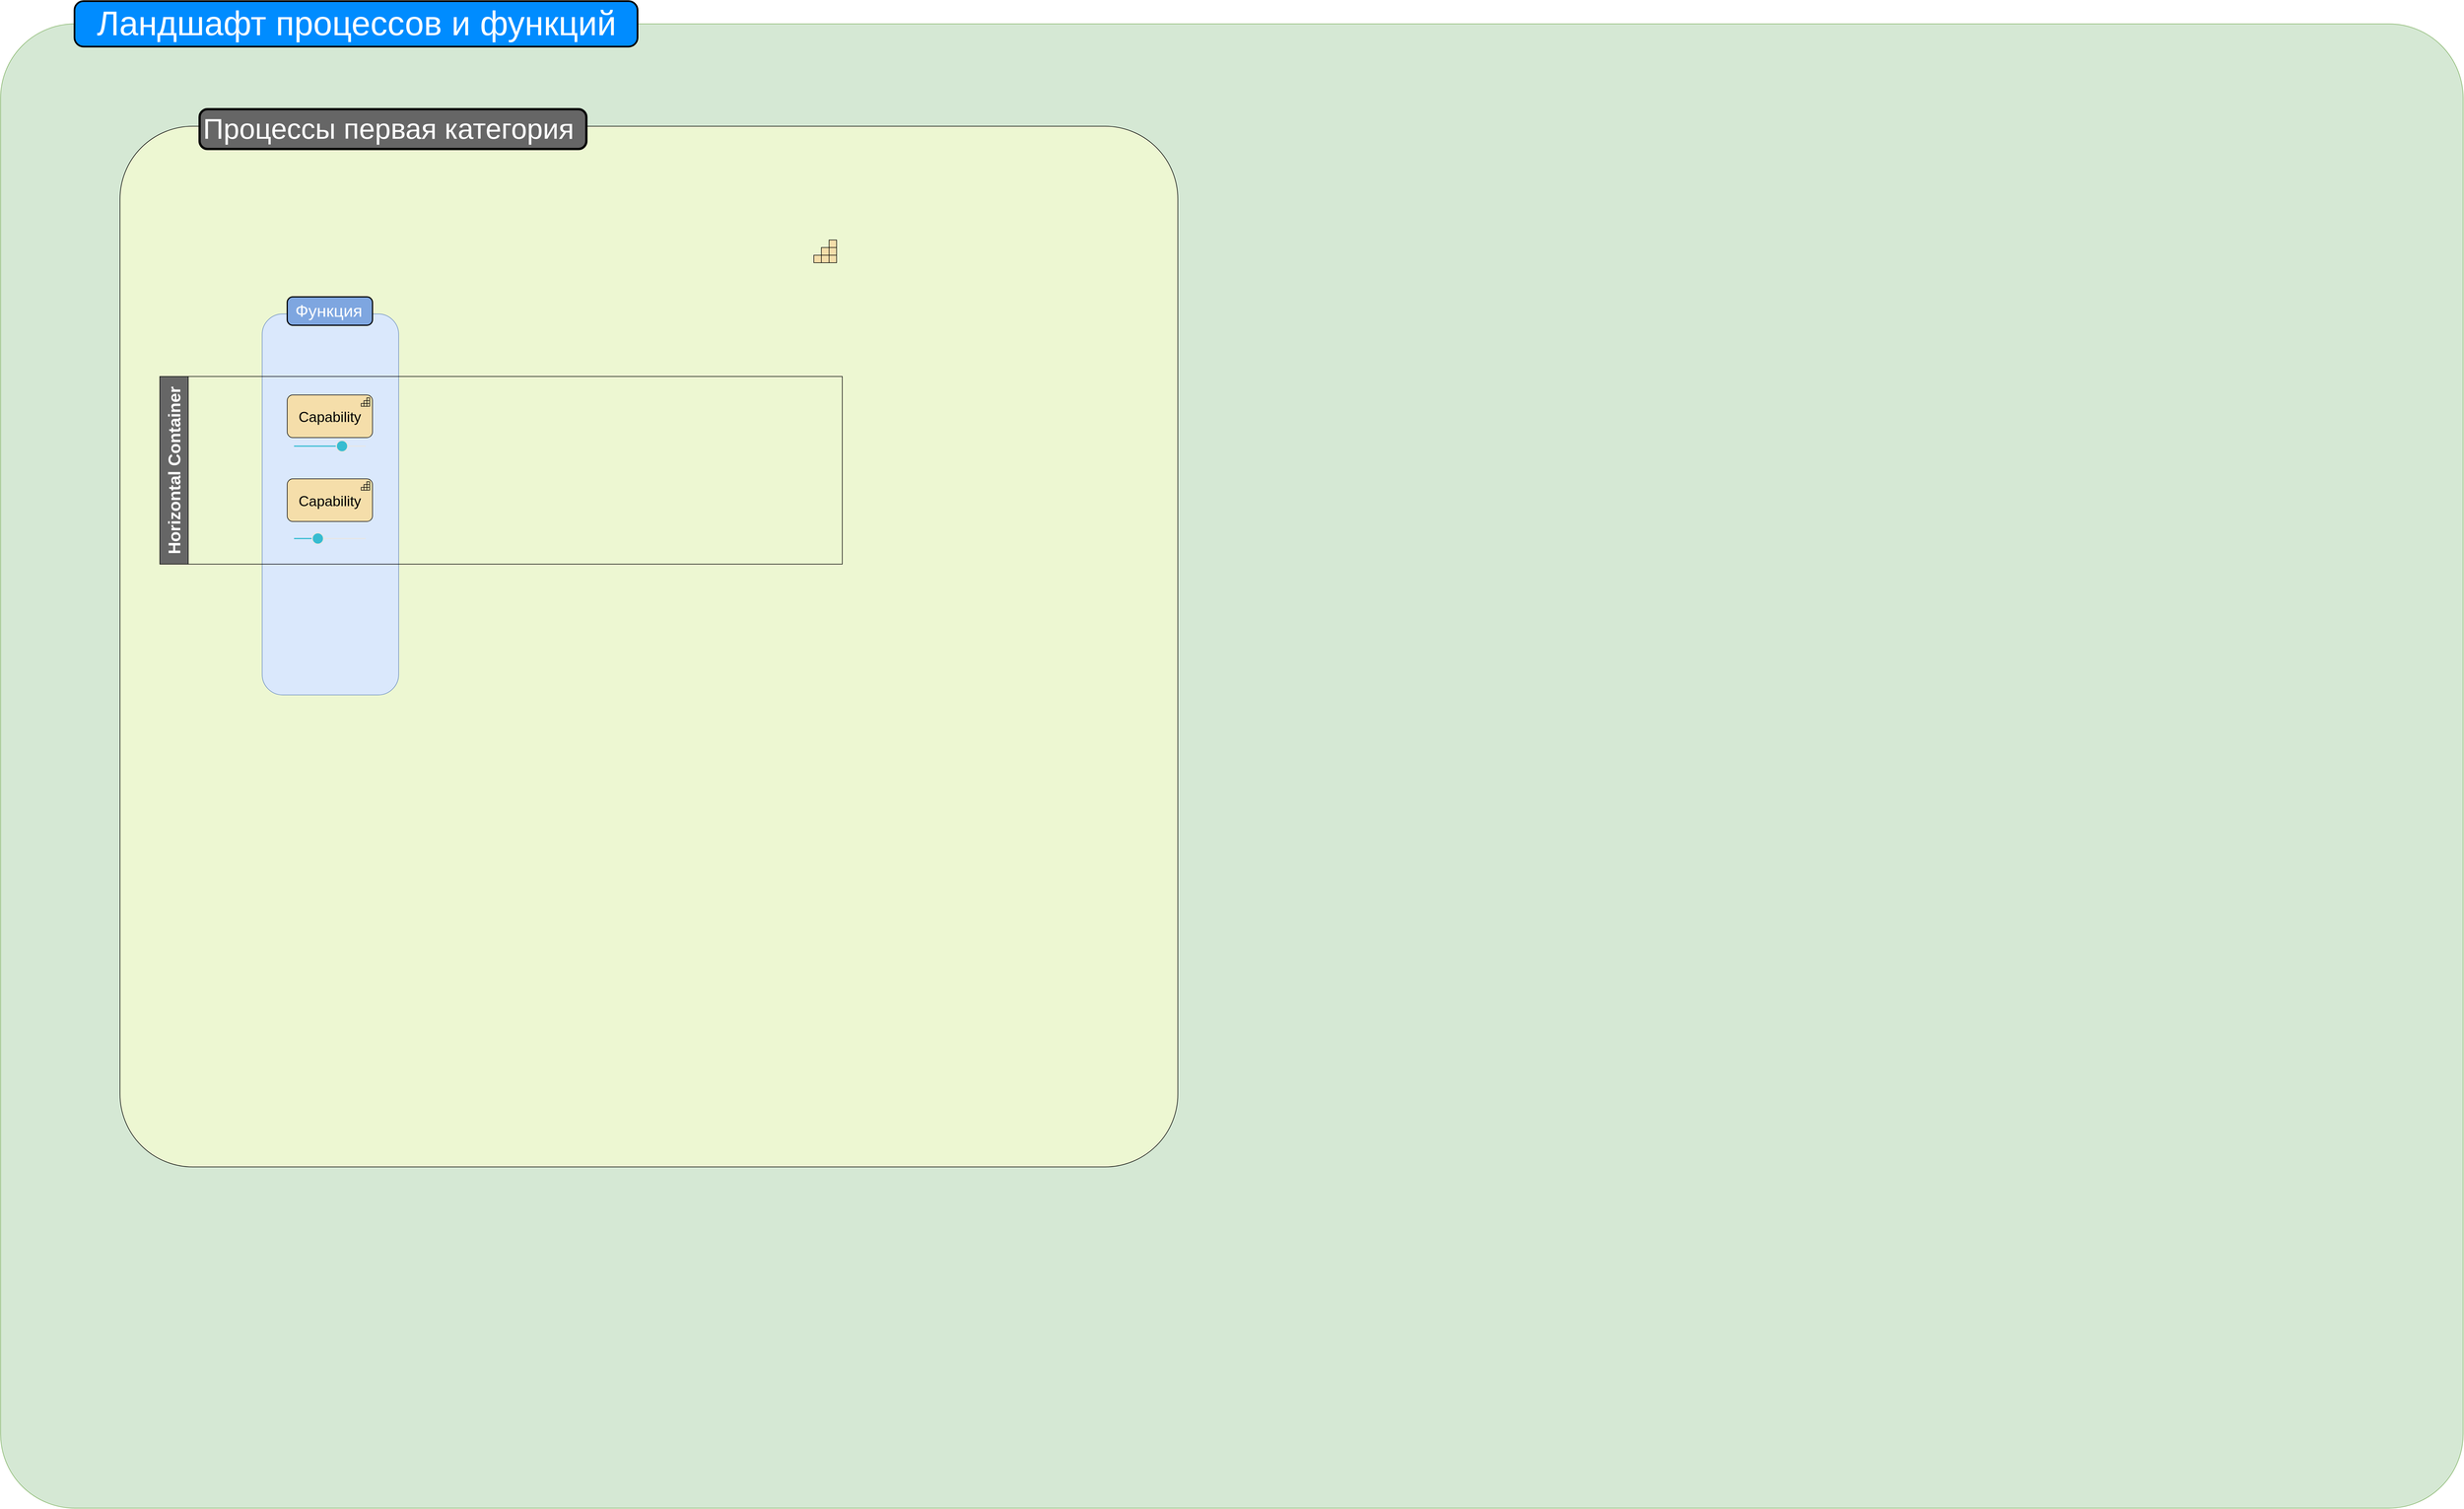 <mxfile>
    <diagram id="yIIqEk7P_r5QBRFyrBZL" name="Buisness Capability Map">
        <mxGraphModel dx="6257" dy="5064" grid="1" gridSize="10" guides="1" tooltips="1" connect="1" arrows="1" fold="1" page="1" pageScale="1" pageWidth="827" pageHeight="1169" math="0" shadow="0">
            <root>
                <mxCell id="0"/>
                <mxCell id="1" parent="0"/>
                <mxCell id="idHDxn-NZ1XEjVkruU0I-10" value="" style="rounded=1;whiteSpace=wrap;html=1;imageWidth=24;arcSize=5;fillColor=#d5e8d4;strokeColor=#82b366;" vertex="1" parent="1">
                    <mxGeometry x="-90" y="-550" width="4330" height="2610" as="geometry"/>
                </mxCell>
                <mxCell id="idHDxn-NZ1XEjVkruU0I-11" value="" style="rounded=1;whiteSpace=wrap;html=1;fillColor=#EDF7D2;arcSize=7;" vertex="1" parent="1">
                    <mxGeometry x="120" y="-370" width="1860" height="1830" as="geometry"/>
                </mxCell>
                <mxCell id="idHDxn-NZ1XEjVkruU0I-8" value="" style="rounded=1;whiteSpace=wrap;html=1;fillColor=#dae8fc;strokeColor=#6c8ebf;" vertex="1" parent="1">
                    <mxGeometry x="370" y="-40" width="240" height="670" as="geometry"/>
                </mxCell>
                <mxCell id="2" value="" style="html=1;outlineConnect=0;whiteSpace=wrap;fillColor=#F5DEAA;shape=mxgraph.archimate3.capability;" parent="1" vertex="1">
                    <mxGeometry x="1340" y="-170" width="40" height="40" as="geometry"/>
                </mxCell>
                <mxCell id="3" value="&lt;font style=&quot;font-size: 25px;&quot;&gt;Capability&lt;/font&gt;" style="html=1;outlineConnect=0;whiteSpace=wrap;fillColor=#F5DEAA;shape=mxgraph.archimate3.application;appType=capability;archiType=rounded;" parent="1" vertex="1">
                    <mxGeometry x="414" y="102.5" width="150" height="75" as="geometry"/>
                </mxCell>
                <mxCell id="4" value="&lt;font style=&quot;font-size: 25px;&quot;&gt;Capability&lt;/font&gt;" style="html=1;outlineConnect=0;whiteSpace=wrap;fillColor=#F5DEAA;shape=mxgraph.archimate3.application;appType=capability;archiType=rounded;" parent="1" vertex="1">
                    <mxGeometry x="414" y="250" width="150" height="75" as="geometry"/>
                </mxCell>
                <mxCell id="7" value="" style="verticalLabelPosition=bottom;shadow=0;dashed=0;align=center;html=1;verticalAlign=top;strokeWidth=2;shape=mxgraph.mockup.forms.horSlider;strokeColor=#E6E6E6;sliderStyle=basic;sliderPos=68.441;handleStyle=circle;fillColor2=#36BCD1;gradientColor=none;labelBorderColor=none;labelBackgroundColor=none;fillColor=#36BCD1;perimeterSpacing=0;fillOpacity=100;" parent="1" vertex="1">
                    <mxGeometry x="426" y="177.5" width="126" height="30" as="geometry"/>
                </mxCell>
                <mxCell id="idHDxn-NZ1XEjVkruU0I-7" value="" style="verticalLabelPosition=bottom;shadow=0;dashed=0;align=center;html=1;verticalAlign=top;strokeWidth=2;shape=mxgraph.mockup.forms.horSlider;strokeColor=#E6E6E6;sliderStyle=basic;sliderPos=31.839;handleStyle=circle;fillColor2=#36BCD1;gradientColor=none;labelBorderColor=none;labelBackgroundColor=none;fillColor=#36BCD1;perimeterSpacing=0;fillOpacity=100;" vertex="1" parent="1">
                    <mxGeometry x="426" y="340" width="126" height="30" as="geometry"/>
                </mxCell>
                <mxCell id="idHDxn-NZ1XEjVkruU0I-9" value="&lt;font style=&quot;font-size: 30px; color: rgb(255, 255, 255);&quot;&gt;Horizontal Container&lt;/font&gt;" style="swimlane;horizontal=0;whiteSpace=wrap;html=1;startSize=50;fillColor=#666666;fontColor=#FFFFFF;" vertex="1" parent="1">
                    <mxGeometry x="190" y="70" width="1200" height="330" as="geometry"/>
                </mxCell>
                <mxCell id="idHDxn-NZ1XEjVkruU0I-12" value="&lt;font style=&quot;color: rgb(255, 255, 255); font-size: 60px;&quot;&gt;&amp;nbsp; Ландшафт процессов и функций&lt;/font&gt;" style="shape=rect;strokeColor=default;fillColor=#008CFF;strokeWidth=3;dashed=0;rounded=1;arcSize=20;fontColor=#ffffff;fontSize=30;spacing=2;spacingTop=-2;align=left;autosize=1;spacingLeft=4;resizeWidth=0;resizeHeight=0;perimeter=none;html=1;whiteSpace=wrap;" vertex="1" parent="1">
                    <mxGeometry x="40" y="-590" width="990" height="80" as="geometry"/>
                </mxCell>
                <mxCell id="idHDxn-NZ1XEjVkruU0I-13" value="&lt;font style=&quot;color: rgb(255, 255, 255);&quot;&gt;&amp;nbsp;Функция&lt;/font&gt;" style="shape=rect;strokeColor=default;fillColor=#7EA6E0;strokeWidth=2;dashed=0;rounded=1;arcSize=20;fontColor=#ffffff;fontSize=30;spacing=2;spacingTop=-2;align=left;autosize=1;spacingLeft=4;resizeWidth=0;resizeHeight=0;perimeter=none;html=1;whiteSpace=wrap;" vertex="1" parent="1">
                    <mxGeometry x="414" y="-70" width="150" height="50" as="geometry"/>
                </mxCell>
                <mxCell id="idHDxn-NZ1XEjVkruU0I-14" value="Процессы первая категория" style="shape=rect;strokeColor=default;fillColor=#666666;strokeWidth=4;dashed=0;rounded=1;arcSize=20;fontColor=#ffffff;fontSize=50;spacing=2;spacingTop=-2;align=left;autosize=1;spacingLeft=4;resizeWidth=0;resizeHeight=0;perimeter=none;html=1;whiteSpace=wrap;" vertex="1" parent="1">
                    <mxGeometry x="260" y="-400" width="680" height="70" as="geometry"/>
                </mxCell>
            </root>
        </mxGraphModel>
    </diagram>
    <diagram id="NaxvBUjEVn4D0d6boA_5" name="Value Stream Mapping">
        <mxGraphModel dx="1086" dy="779" grid="1" gridSize="10" guides="1" tooltips="1" connect="1" arrows="1" fold="1" page="1" pageScale="1" pageWidth="827" pageHeight="1169" math="0" shadow="0">
            <root>
                <mxCell id="0"/>
                <mxCell id="1" parent="0"/>
            </root>
        </mxGraphModel>
    </diagram>
</mxfile>